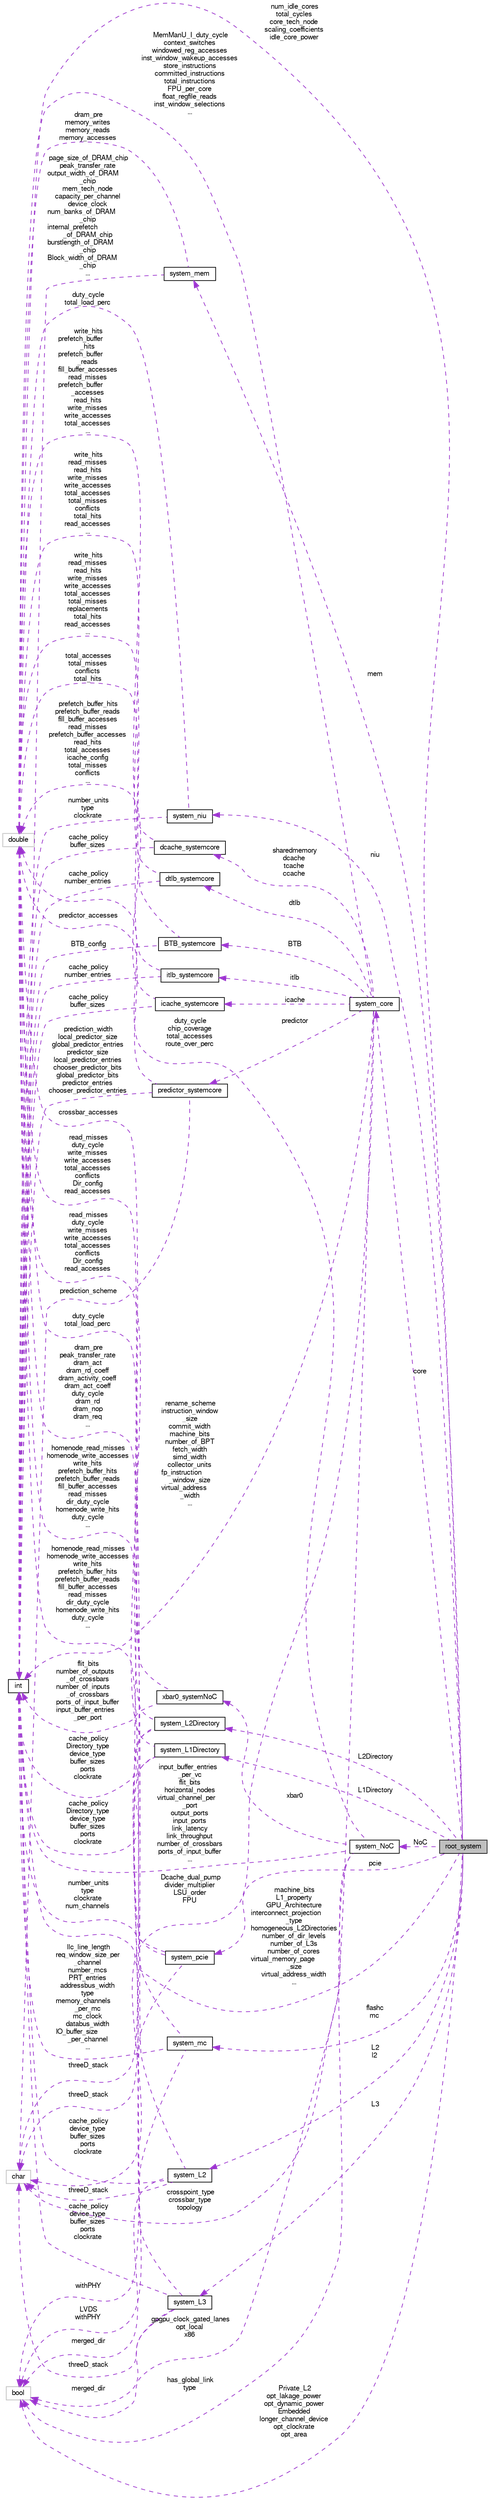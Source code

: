 digraph "root_system"
{
  bgcolor="transparent";
  edge [fontname="FreeSans",fontsize="10",labelfontname="FreeSans",labelfontsize="10"];
  node [fontname="FreeSans",fontsize="10",shape=record];
  rankdir="LR";
  Node1 [label="root_system",height=0.2,width=0.4,color="black", fillcolor="grey75", style="filled", fontcolor="black"];
  Node2 -> Node1 [dir="back",color="darkorchid3",fontsize="10",style="dashed",label=" L2\nl2" ,fontname="FreeSans"];
  Node2 [label="system_L2",height=0.2,width=0.4,color="black",URL="$structsystem__L2.html"];
  Node3 -> Node2 [dir="back",color="darkorchid3",fontsize="10",style="dashed",label=" homenode_read_misses\nhomenode_write_accesses\nwrite_hits\nprefetch_buffer_hits\nprefetch_buffer_reads\nfill_buffer_accesses\nread_misses\ndir_duty_cycle\nhomenode_write_hits\nduty_cycle\n..." ,fontname="FreeSans"];
  Node3 [label="double",height=0.2,width=0.4,color="grey75"];
  Node4 -> Node2 [dir="back",color="darkorchid3",fontsize="10",style="dashed",label=" threeD_stack" ,fontname="FreeSans"];
  Node4 [label="char",height=0.2,width=0.4,color="grey75"];
  Node5 -> Node2 [dir="back",color="darkorchid3",fontsize="10",style="dashed",label=" cache_policy\ndevice_type\nbuffer_sizes\nports\nclockrate" ,fontname="FreeSans"];
  Node5 [label="int",height=0.2,width=0.4,color="black",URL="$classint.html"];
  Node6 -> Node2 [dir="back",color="darkorchid3",fontsize="10",style="dashed",label=" merged_dir" ,fontname="FreeSans"];
  Node6 [label="bool",height=0.2,width=0.4,color="grey75"];
  Node7 -> Node1 [dir="back",color="darkorchid3",fontsize="10",style="dashed",label=" L3" ,fontname="FreeSans"];
  Node7 [label="system_L3",height=0.2,width=0.4,color="black",URL="$structsystem__L3.html"];
  Node3 -> Node7 [dir="back",color="darkorchid3",fontsize="10",style="dashed",label=" homenode_read_misses\nhomenode_write_accesses\nwrite_hits\nprefetch_buffer_hits\nprefetch_buffer_reads\nfill_buffer_accesses\nread_misses\ndir_duty_cycle\nhomenode_write_hits\nduty_cycle\n..." ,fontname="FreeSans"];
  Node4 -> Node7 [dir="back",color="darkorchid3",fontsize="10",style="dashed",label=" threeD_stack" ,fontname="FreeSans"];
  Node5 -> Node7 [dir="back",color="darkorchid3",fontsize="10",style="dashed",label=" cache_policy\ndevice_type\nbuffer_sizes\nports\nclockrate" ,fontname="FreeSans"];
  Node6 -> Node7 [dir="back",color="darkorchid3",fontsize="10",style="dashed",label=" merged_dir" ,fontname="FreeSans"];
  Node3 -> Node1 [dir="back",color="darkorchid3",fontsize="10",style="dashed",label=" num_idle_cores\ntotal_cycles\ncore_tech_node\nscaling_coefficients\nidle_core_power" ,fontname="FreeSans"];
  Node8 -> Node1 [dir="back",color="darkorchid3",fontsize="10",style="dashed",label=" L2Directory" ,fontname="FreeSans"];
  Node8 [label="system_L2Directory",height=0.2,width=0.4,color="black",URL="$structsystem__L2Directory.html"];
  Node3 -> Node8 [dir="back",color="darkorchid3",fontsize="10",style="dashed",label=" read_misses\nduty_cycle\nwrite_misses\nwrite_accesses\ntotal_accesses\nconflicts\nDir_config\nread_accesses" ,fontname="FreeSans"];
  Node4 -> Node8 [dir="back",color="darkorchid3",fontsize="10",style="dashed",label=" threeD_stack" ,fontname="FreeSans"];
  Node5 -> Node8 [dir="back",color="darkorchid3",fontsize="10",style="dashed",label=" cache_policy\nDirectory_type\ndevice_type\nbuffer_sizes\nports\nclockrate" ,fontname="FreeSans"];
  Node9 -> Node1 [dir="back",color="darkorchid3",fontsize="10",style="dashed",label=" flashc\nmc" ,fontname="FreeSans"];
  Node9 [label="system_mc",height=0.2,width=0.4,color="black",URL="$structsystem__mc.html"];
  Node3 -> Node9 [dir="back",color="darkorchid3",fontsize="10",style="dashed",label=" dram_pre\npeak_transfer_rate\ndram_act\ndram_rd_coeff\ndram_activity_coeff\ndram_act_coeff\nduty_cycle\ndram_rd\ndram_nop\ndram_req\n..." ,fontname="FreeSans"];
  Node5 -> Node9 [dir="back",color="darkorchid3",fontsize="10",style="dashed",label=" llc_line_length\nreq_window_size_per\l_channel\nnumber_mcs\nPRT_entries\naddressbus_width\ntype\nmemory_channels\l_per_mc\nmc_clock\ndatabus_width\nIO_buffer_size\l_per_channel\n..." ,fontname="FreeSans"];
  Node6 -> Node9 [dir="back",color="darkorchid3",fontsize="10",style="dashed",label=" LVDS\nwithPHY" ,fontname="FreeSans"];
  Node10 -> Node1 [dir="back",color="darkorchid3",fontsize="10",style="dashed",label=" mem" ,fontname="FreeSans"];
  Node10 [label="system_mem",height=0.2,width=0.4,color="black",URL="$structsystem__mem.html"];
  Node3 -> Node10 [dir="back",color="darkorchid3",fontsize="10",style="dashed",label=" dram_pre\nmemory_writes\nmemory_reads\nmemory_accesses" ,fontname="FreeSans"];
  Node5 -> Node10 [dir="back",color="darkorchid3",fontsize="10",style="dashed",label=" page_size_of_DRAM_chip\npeak_transfer_rate\noutput_width_of_DRAM\l_chip\nmem_tech_node\ncapacity_per_channel\ndevice_clock\nnum_banks_of_DRAM\l_chip\ninternal_prefetch\l_of_DRAM_chip\nburstlength_of_DRAM\l_chip\nBlock_width_of_DRAM\l_chip\n..." ,fontname="FreeSans"];
  Node11 -> Node1 [dir="back",color="darkorchid3",fontsize="10",style="dashed",label=" L1Directory" ,fontname="FreeSans"];
  Node11 [label="system_L1Directory",height=0.2,width=0.4,color="black",URL="$structsystem__L1Directory.html"];
  Node3 -> Node11 [dir="back",color="darkorchid3",fontsize="10",style="dashed",label=" read_misses\nduty_cycle\nwrite_misses\nwrite_accesses\ntotal_accesses\nconflicts\nDir_config\nread_accesses" ,fontname="FreeSans"];
  Node4 -> Node11 [dir="back",color="darkorchid3",fontsize="10",style="dashed",label=" threeD_stack" ,fontname="FreeSans"];
  Node5 -> Node11 [dir="back",color="darkorchid3",fontsize="10",style="dashed",label=" cache_policy\nDirectory_type\ndevice_type\nbuffer_sizes\nports\nclockrate" ,fontname="FreeSans"];
  Node12 -> Node1 [dir="back",color="darkorchid3",fontsize="10",style="dashed",label=" niu" ,fontname="FreeSans"];
  Node12 [label="system_niu",height=0.2,width=0.4,color="black",URL="$structsystem__niu.html"];
  Node3 -> Node12 [dir="back",color="darkorchid3",fontsize="10",style="dashed",label=" duty_cycle\ntotal_load_perc" ,fontname="FreeSans"];
  Node5 -> Node12 [dir="back",color="darkorchid3",fontsize="10",style="dashed",label=" number_units\ntype\nclockrate" ,fontname="FreeSans"];
  Node13 -> Node1 [dir="back",color="darkorchid3",fontsize="10",style="dashed",label=" core" ,fontname="FreeSans"];
  Node13 [label="system_core",height=0.2,width=0.4,color="black",URL="$structsystem__core.html"];
  Node14 -> Node13 [dir="back",color="darkorchid3",fontsize="10",style="dashed",label=" predictor" ,fontname="FreeSans"];
  Node14 [label="predictor_systemcore",height=0.2,width=0.4,color="black",URL="$structpredictor__systemcore.html"];
  Node3 -> Node14 [dir="back",color="darkorchid3",fontsize="10",style="dashed",label=" predictor_accesses" ,fontname="FreeSans"];
  Node4 -> Node14 [dir="back",color="darkorchid3",fontsize="10",style="dashed",label=" prediction_scheme" ,fontname="FreeSans"];
  Node5 -> Node14 [dir="back",color="darkorchid3",fontsize="10",style="dashed",label=" prediction_width\nlocal_predictor_size\nglobal_predictor_entries\npredictor_size\nlocal_predictor_entries\nchooser_predictor_bits\nglobal_predictor_bits\npredictor_entries\nchooser_predictor_entries" ,fontname="FreeSans"];
  Node15 -> Node13 [dir="back",color="darkorchid3",fontsize="10",style="dashed",label=" BTB" ,fontname="FreeSans"];
  Node15 [label="BTB_systemcore",height=0.2,width=0.4,color="black",URL="$structBTB__systemcore.html"];
  Node3 -> Node15 [dir="back",color="darkorchid3",fontsize="10",style="dashed",label=" write_hits\nread_misses\nread_hits\nwrite_misses\nwrite_accesses\ntotal_accesses\ntotal_misses\nreplacements\ntotal_hits\nread_accesses\n..." ,fontname="FreeSans"];
  Node5 -> Node15 [dir="back",color="darkorchid3",fontsize="10",style="dashed",label=" BTB_config" ,fontname="FreeSans"];
  Node3 -> Node13 [dir="back",color="darkorchid3",fontsize="10",style="dashed",label=" MemManU_I_duty_cycle\ncontext_switches\nwindowed_reg_accesses\ninst_window_wakeup_accesses\nstore_instructions\ncommitted_instructions\ntotal_instructions\nFPU_per_core\nfloat_regfile_reads\ninst_window_selections\n..." ,fontname="FreeSans"];
  Node16 -> Node13 [dir="back",color="darkorchid3",fontsize="10",style="dashed",label=" itlb" ,fontname="FreeSans"];
  Node16 [label="itlb_systemcore",height=0.2,width=0.4,color="black",URL="$structitlb__systemcore.html"];
  Node3 -> Node16 [dir="back",color="darkorchid3",fontsize="10",style="dashed",label=" total_accesses\ntotal_misses\nconflicts\ntotal_hits" ,fontname="FreeSans"];
  Node5 -> Node16 [dir="back",color="darkorchid3",fontsize="10",style="dashed",label=" cache_policy\nnumber_entries" ,fontname="FreeSans"];
  Node17 -> Node13 [dir="back",color="darkorchid3",fontsize="10",style="dashed",label=" icache" ,fontname="FreeSans"];
  Node17 [label="icache_systemcore",height=0.2,width=0.4,color="black",URL="$structicache__systemcore.html"];
  Node3 -> Node17 [dir="back",color="darkorchid3",fontsize="10",style="dashed",label=" prefetch_buffer_hits\nprefetch_buffer_reads\nfill_buffer_accesses\nread_misses\nprefetch_buffer_accesses\nread_hits\ntotal_accesses\nicache_config\ntotal_misses\nconflicts\n..." ,fontname="FreeSans"];
  Node5 -> Node17 [dir="back",color="darkorchid3",fontsize="10",style="dashed",label=" cache_policy\nbuffer_sizes" ,fontname="FreeSans"];
  Node4 -> Node13 [dir="back",color="darkorchid3",fontsize="10",style="dashed",label=" Dcache_dual_pump\ndivider_multiplier\nLSU_order\nFPU" ,fontname="FreeSans"];
  Node5 -> Node13 [dir="back",color="darkorchid3",fontsize="10",style="dashed",label=" rename_scheme\ninstruction_window\l_size\ncommit_width\nmachine_bits\nnumber_of_BPT\nfetch_width\nsimd_width\ncollector_units\nfp_instruction\l_window_size\nvirtual_address\l_width\n..." ,fontname="FreeSans"];
  Node18 -> Node13 [dir="back",color="darkorchid3",fontsize="10",style="dashed",label=" sharedmemory\ndcache\ntcache\nccache" ,fontname="FreeSans"];
  Node18 [label="dcache_systemcore",height=0.2,width=0.4,color="black",URL="$structdcache__systemcore.html"];
  Node3 -> Node18 [dir="back",color="darkorchid3",fontsize="10",style="dashed",label=" write_hits\nprefetch_buffer\l_hits\nprefetch_buffer\l_reads\nfill_buffer_accesses\nread_misses\nprefetch_buffer\l_accesses\nread_hits\nwrite_misses\nwrite_accesses\ntotal_accesses\n..." ,fontname="FreeSans"];
  Node5 -> Node18 [dir="back",color="darkorchid3",fontsize="10",style="dashed",label=" cache_policy\nbuffer_sizes" ,fontname="FreeSans"];
  Node6 -> Node13 [dir="back",color="darkorchid3",fontsize="10",style="dashed",label=" gpgpu_clock_gated_lanes\nopt_local\nx86" ,fontname="FreeSans"];
  Node19 -> Node13 [dir="back",color="darkorchid3",fontsize="10",style="dashed",label=" dtlb" ,fontname="FreeSans"];
  Node19 [label="dtlb_systemcore",height=0.2,width=0.4,color="black",URL="$structdtlb__systemcore.html"];
  Node3 -> Node19 [dir="back",color="darkorchid3",fontsize="10",style="dashed",label=" write_hits\nread_misses\nread_hits\nwrite_misses\nwrite_accesses\ntotal_accesses\ntotal_misses\nconflicts\ntotal_hits\nread_accesses\n..." ,fontname="FreeSans"];
  Node5 -> Node19 [dir="back",color="darkorchid3",fontsize="10",style="dashed",label=" cache_policy\nnumber_entries" ,fontname="FreeSans"];
  Node5 -> Node1 [dir="back",color="darkorchid3",fontsize="10",style="dashed",label=" machine_bits\nL1_property\nGPU_Architecture\ninterconnect_projection\l_type\nhomogeneous_L2Directories\nnumber_of_dir_levels\nnumber_of_L3s\nnumber_of_cores\nvirtual_memory_page\l_size\nvirtual_address_width\n..." ,fontname="FreeSans"];
  Node6 -> Node1 [dir="back",color="darkorchid3",fontsize="10",style="dashed",label=" Private_L2\nopt_lakage_power\nopt_dynamic_power\nEmbedded\nlonger_channel_device\nopt_clockrate\nopt_area" ,fontname="FreeSans"];
  Node20 -> Node1 [dir="back",color="darkorchid3",fontsize="10",style="dashed",label=" NoC" ,fontname="FreeSans"];
  Node20 [label="system_NoC",height=0.2,width=0.4,color="black",URL="$structsystem__NoC.html"];
  Node3 -> Node20 [dir="back",color="darkorchid3",fontsize="10",style="dashed",label=" duty_cycle\nchip_coverage\ntotal_accesses\nroute_over_perc" ,fontname="FreeSans"];
  Node4 -> Node20 [dir="back",color="darkorchid3",fontsize="10",style="dashed",label=" crosspoint_type\ncrossbar_type\ntopology" ,fontname="FreeSans"];
  Node5 -> Node20 [dir="back",color="darkorchid3",fontsize="10",style="dashed",label=" input_buffer_entries\l_per_vc\nflit_bits\nhorizontal_nodes\nvirtual_channel_per\l_port\noutput_ports\ninput_ports\nlink_latency\nlink_throughput\nnumber_of_crossbars\nports_of_input_buffer\n..." ,fontname="FreeSans"];
  Node6 -> Node20 [dir="back",color="darkorchid3",fontsize="10",style="dashed",label=" has_global_link\ntype" ,fontname="FreeSans"];
  Node21 -> Node20 [dir="back",color="darkorchid3",fontsize="10",style="dashed",label=" xbar0" ,fontname="FreeSans"];
  Node21 [label="xbar0_systemNoC",height=0.2,width=0.4,color="black",URL="$structxbar0__systemNoC.html"];
  Node3 -> Node21 [dir="back",color="darkorchid3",fontsize="10",style="dashed",label=" crossbar_accesses" ,fontname="FreeSans"];
  Node5 -> Node21 [dir="back",color="darkorchid3",fontsize="10",style="dashed",label=" flit_bits\nnumber_of_outputs\l_of_crossbars\nnumber_of_inputs\l_of_crossbars\nports_of_input_buffer\ninput_buffer_entries\l_per_port" ,fontname="FreeSans"];
  Node22 -> Node1 [dir="back",color="darkorchid3",fontsize="10",style="dashed",label=" pcie" ,fontname="FreeSans"];
  Node22 [label="system_pcie",height=0.2,width=0.4,color="black",URL="$structsystem__pcie.html"];
  Node3 -> Node22 [dir="back",color="darkorchid3",fontsize="10",style="dashed",label=" duty_cycle\ntotal_load_perc" ,fontname="FreeSans"];
  Node5 -> Node22 [dir="back",color="darkorchid3",fontsize="10",style="dashed",label=" number_units\ntype\nclockrate\nnum_channels" ,fontname="FreeSans"];
  Node6 -> Node22 [dir="back",color="darkorchid3",fontsize="10",style="dashed",label=" withPHY" ,fontname="FreeSans"];
}
